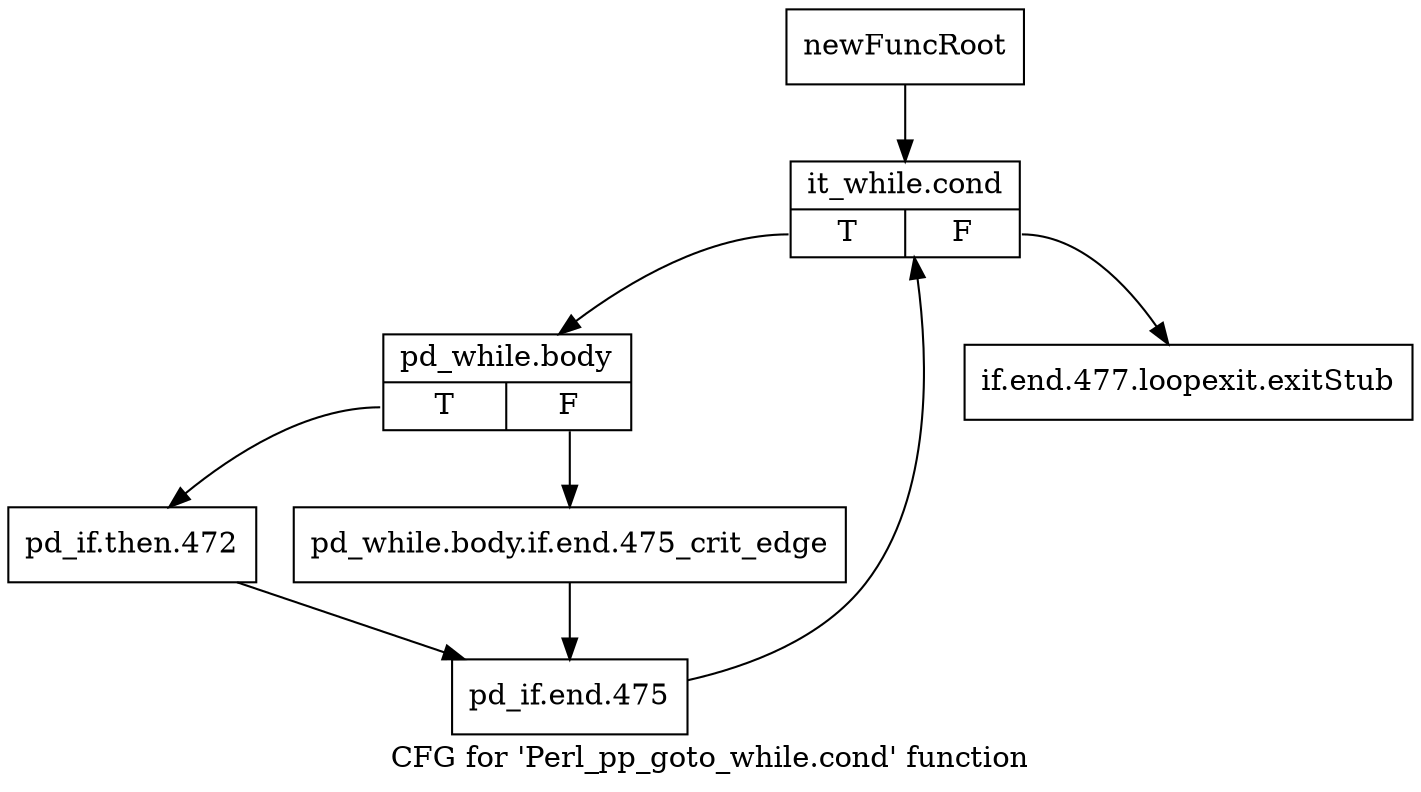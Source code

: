 digraph "CFG for 'Perl_pp_goto_while.cond' function" {
	label="CFG for 'Perl_pp_goto_while.cond' function";

	Node0x4ef5a30 [shape=record,label="{newFuncRoot}"];
	Node0x4ef5a30 -> Node0x4ef5ad0;
	Node0x4ef5a80 [shape=record,label="{if.end.477.loopexit.exitStub}"];
	Node0x4ef5ad0 [shape=record,label="{it_while.cond|{<s0>T|<s1>F}}"];
	Node0x4ef5ad0:s0 -> Node0x4ef5b20;
	Node0x4ef5ad0:s1 -> Node0x4ef5a80;
	Node0x4ef5b20 [shape=record,label="{pd_while.body|{<s0>T|<s1>F}}"];
	Node0x4ef5b20:s0 -> Node0x4ef5bc0;
	Node0x4ef5b20:s1 -> Node0x4ef5b70;
	Node0x4ef5b70 [shape=record,label="{pd_while.body.if.end.475_crit_edge}"];
	Node0x4ef5b70 -> Node0x4ef5c10;
	Node0x4ef5bc0 [shape=record,label="{pd_if.then.472}"];
	Node0x4ef5bc0 -> Node0x4ef5c10;
	Node0x4ef5c10 [shape=record,label="{pd_if.end.475}"];
	Node0x4ef5c10 -> Node0x4ef5ad0;
}

